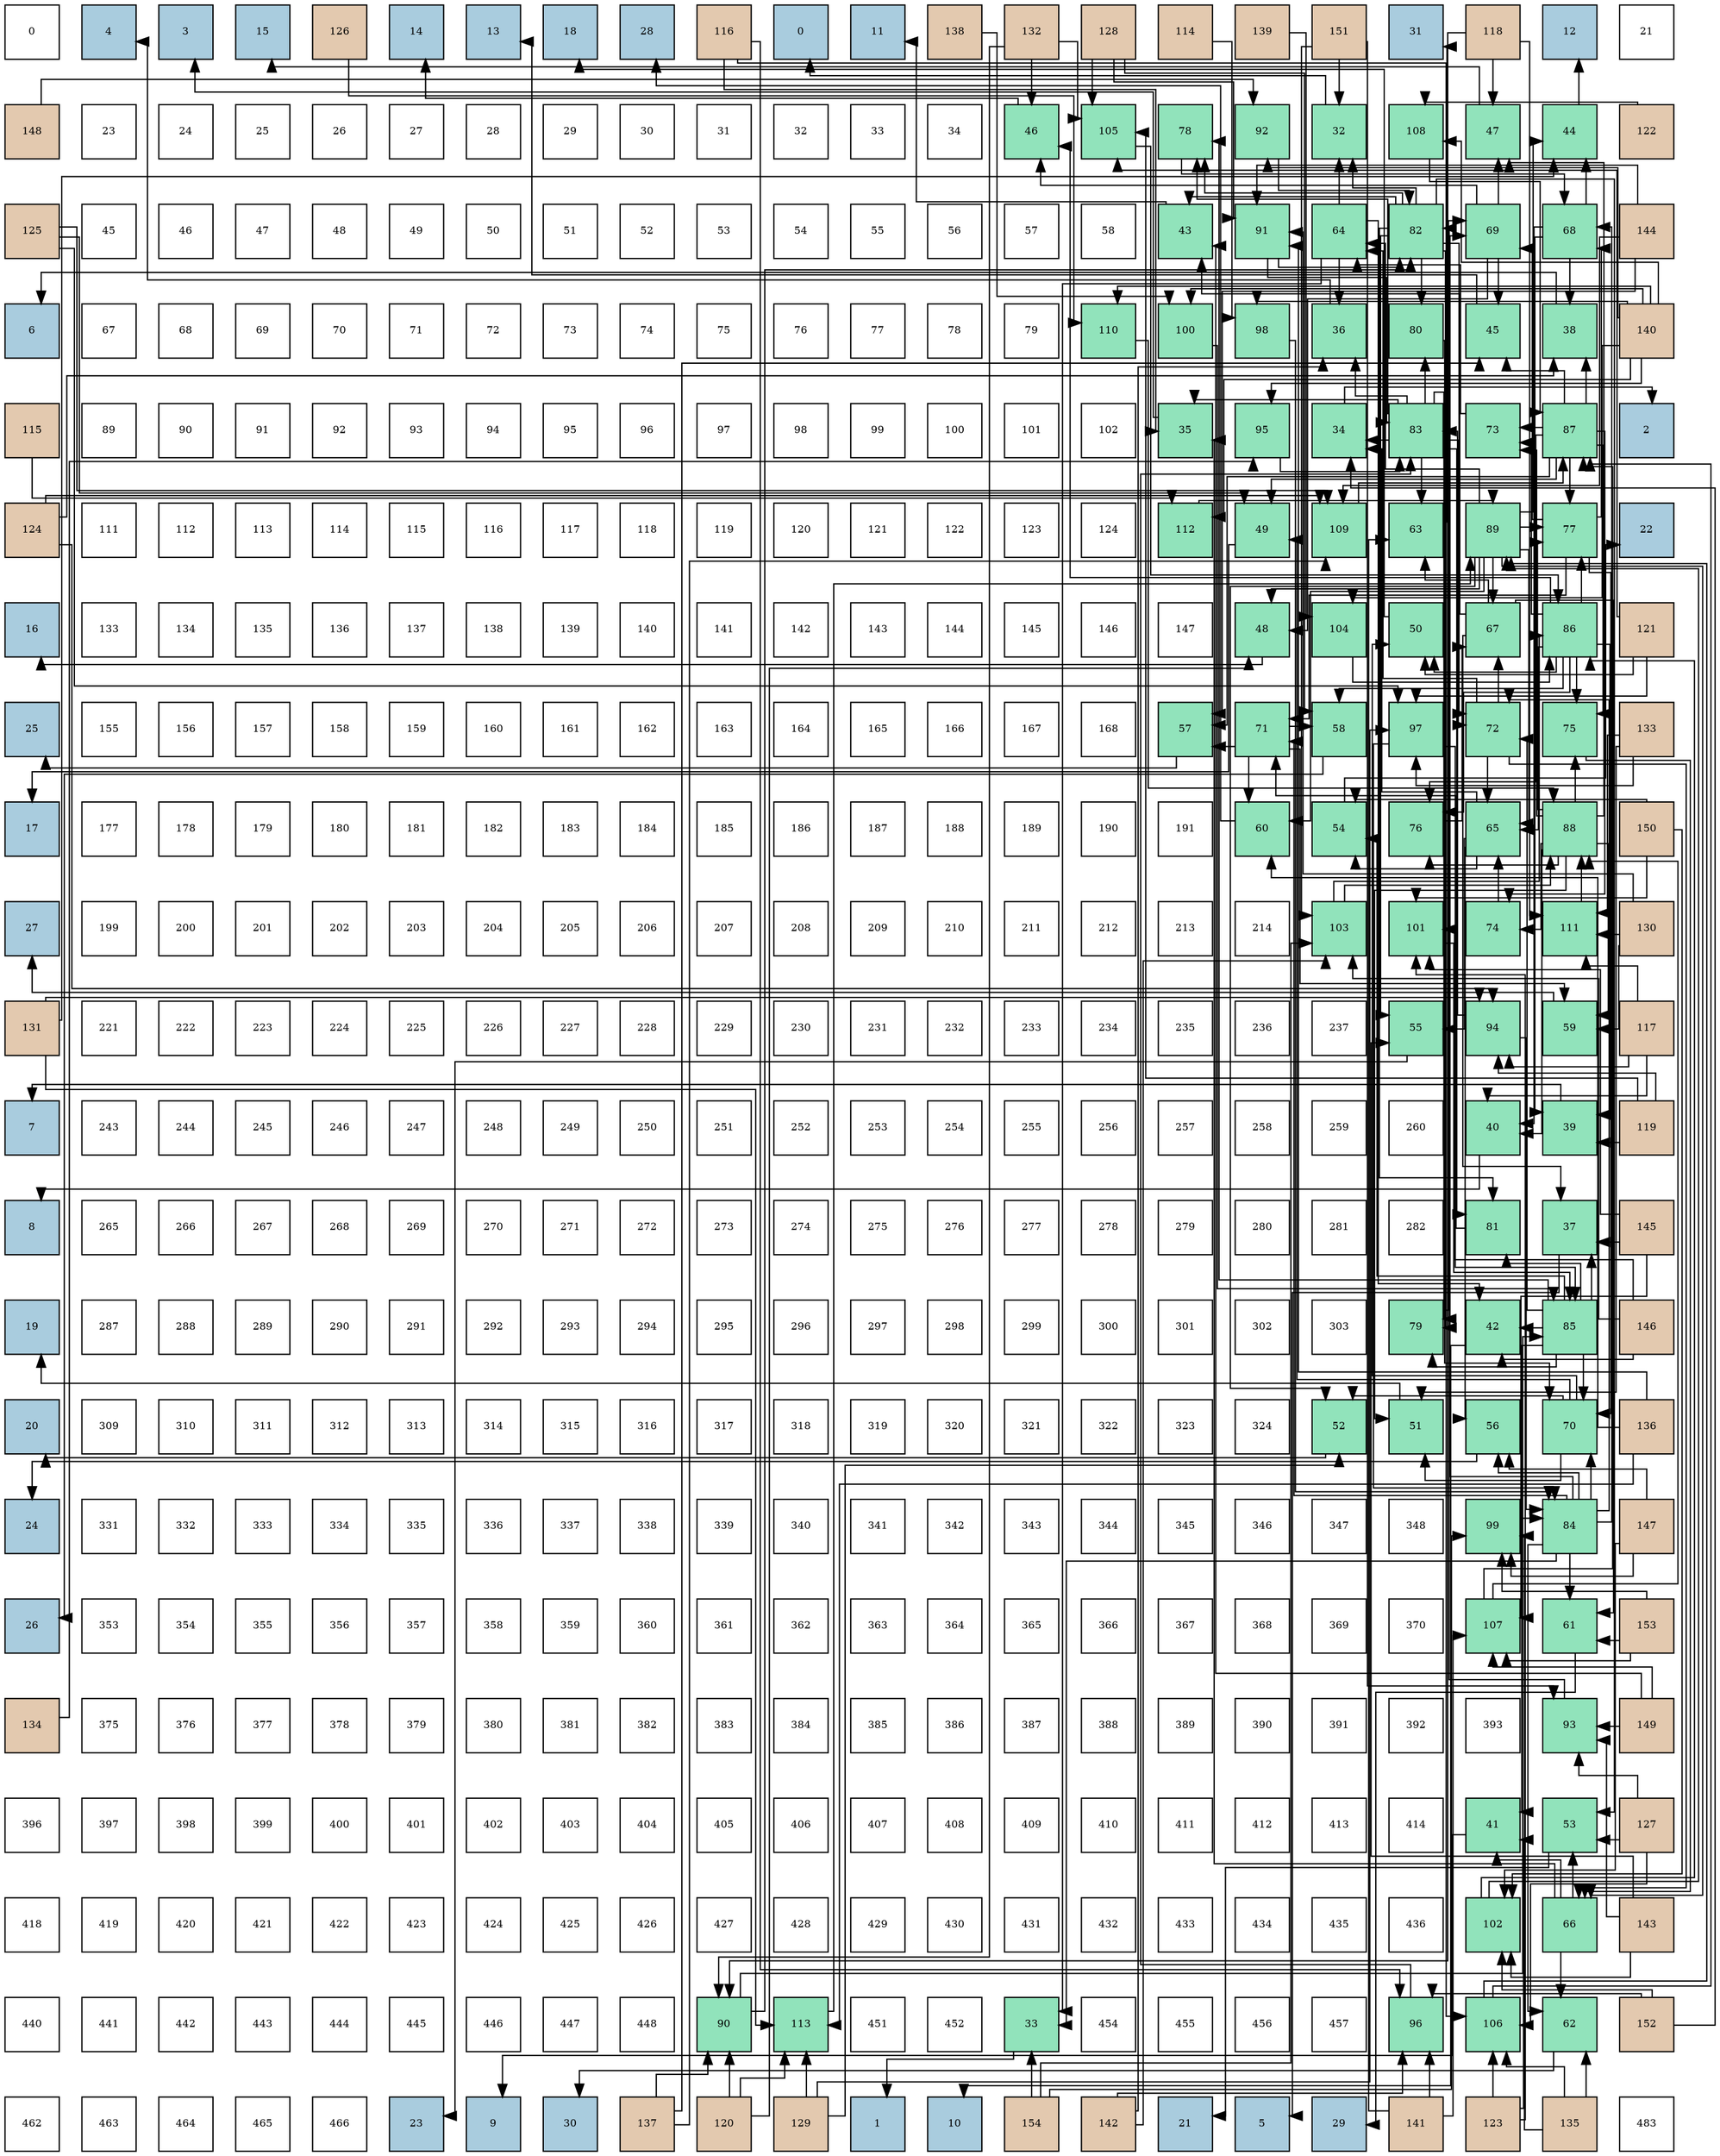 digraph layout{
 rankdir=TB;
 splines=ortho;
 node [style=filled shape=square fixedsize=true width=0.6];
0[label="0", fontsize=8, fillcolor="#ffffff"];
1[label="4", fontsize=8, fillcolor="#a9ccde"];
2[label="3", fontsize=8, fillcolor="#a9ccde"];
3[label="15", fontsize=8, fillcolor="#a9ccde"];
4[label="126", fontsize=8, fillcolor="#e3c9af"];
5[label="14", fontsize=8, fillcolor="#a9ccde"];
6[label="13", fontsize=8, fillcolor="#a9ccde"];
7[label="18", fontsize=8, fillcolor="#a9ccde"];
8[label="28", fontsize=8, fillcolor="#a9ccde"];
9[label="116", fontsize=8, fillcolor="#e3c9af"];
10[label="0", fontsize=8, fillcolor="#a9ccde"];
11[label="11", fontsize=8, fillcolor="#a9ccde"];
12[label="138", fontsize=8, fillcolor="#e3c9af"];
13[label="132", fontsize=8, fillcolor="#e3c9af"];
14[label="128", fontsize=8, fillcolor="#e3c9af"];
15[label="114", fontsize=8, fillcolor="#e3c9af"];
16[label="139", fontsize=8, fillcolor="#e3c9af"];
17[label="151", fontsize=8, fillcolor="#e3c9af"];
18[label="31", fontsize=8, fillcolor="#a9ccde"];
19[label="118", fontsize=8, fillcolor="#e3c9af"];
20[label="12", fontsize=8, fillcolor="#a9ccde"];
21[label="21", fontsize=8, fillcolor="#ffffff"];
22[label="148", fontsize=8, fillcolor="#e3c9af"];
23[label="23", fontsize=8, fillcolor="#ffffff"];
24[label="24", fontsize=8, fillcolor="#ffffff"];
25[label="25", fontsize=8, fillcolor="#ffffff"];
26[label="26", fontsize=8, fillcolor="#ffffff"];
27[label="27", fontsize=8, fillcolor="#ffffff"];
28[label="28", fontsize=8, fillcolor="#ffffff"];
29[label="29", fontsize=8, fillcolor="#ffffff"];
30[label="30", fontsize=8, fillcolor="#ffffff"];
31[label="31", fontsize=8, fillcolor="#ffffff"];
32[label="32", fontsize=8, fillcolor="#ffffff"];
33[label="33", fontsize=8, fillcolor="#ffffff"];
34[label="34", fontsize=8, fillcolor="#ffffff"];
35[label="46", fontsize=8, fillcolor="#91e3bb"];
36[label="105", fontsize=8, fillcolor="#91e3bb"];
37[label="78", fontsize=8, fillcolor="#91e3bb"];
38[label="92", fontsize=8, fillcolor="#91e3bb"];
39[label="32", fontsize=8, fillcolor="#91e3bb"];
40[label="108", fontsize=8, fillcolor="#91e3bb"];
41[label="47", fontsize=8, fillcolor="#91e3bb"];
42[label="44", fontsize=8, fillcolor="#91e3bb"];
43[label="122", fontsize=8, fillcolor="#e3c9af"];
44[label="125", fontsize=8, fillcolor="#e3c9af"];
45[label="45", fontsize=8, fillcolor="#ffffff"];
46[label="46", fontsize=8, fillcolor="#ffffff"];
47[label="47", fontsize=8, fillcolor="#ffffff"];
48[label="48", fontsize=8, fillcolor="#ffffff"];
49[label="49", fontsize=8, fillcolor="#ffffff"];
50[label="50", fontsize=8, fillcolor="#ffffff"];
51[label="51", fontsize=8, fillcolor="#ffffff"];
52[label="52", fontsize=8, fillcolor="#ffffff"];
53[label="53", fontsize=8, fillcolor="#ffffff"];
54[label="54", fontsize=8, fillcolor="#ffffff"];
55[label="55", fontsize=8, fillcolor="#ffffff"];
56[label="56", fontsize=8, fillcolor="#ffffff"];
57[label="57", fontsize=8, fillcolor="#ffffff"];
58[label="58", fontsize=8, fillcolor="#ffffff"];
59[label="43", fontsize=8, fillcolor="#91e3bb"];
60[label="91", fontsize=8, fillcolor="#91e3bb"];
61[label="64", fontsize=8, fillcolor="#91e3bb"];
62[label="82", fontsize=8, fillcolor="#91e3bb"];
63[label="69", fontsize=8, fillcolor="#91e3bb"];
64[label="68", fontsize=8, fillcolor="#91e3bb"];
65[label="144", fontsize=8, fillcolor="#e3c9af"];
66[label="6", fontsize=8, fillcolor="#a9ccde"];
67[label="67", fontsize=8, fillcolor="#ffffff"];
68[label="68", fontsize=8, fillcolor="#ffffff"];
69[label="69", fontsize=8, fillcolor="#ffffff"];
70[label="70", fontsize=8, fillcolor="#ffffff"];
71[label="71", fontsize=8, fillcolor="#ffffff"];
72[label="72", fontsize=8, fillcolor="#ffffff"];
73[label="73", fontsize=8, fillcolor="#ffffff"];
74[label="74", fontsize=8, fillcolor="#ffffff"];
75[label="75", fontsize=8, fillcolor="#ffffff"];
76[label="76", fontsize=8, fillcolor="#ffffff"];
77[label="77", fontsize=8, fillcolor="#ffffff"];
78[label="78", fontsize=8, fillcolor="#ffffff"];
79[label="79", fontsize=8, fillcolor="#ffffff"];
80[label="110", fontsize=8, fillcolor="#91e3bb"];
81[label="100", fontsize=8, fillcolor="#91e3bb"];
82[label="98", fontsize=8, fillcolor="#91e3bb"];
83[label="36", fontsize=8, fillcolor="#91e3bb"];
84[label="80", fontsize=8, fillcolor="#91e3bb"];
85[label="45", fontsize=8, fillcolor="#91e3bb"];
86[label="38", fontsize=8, fillcolor="#91e3bb"];
87[label="140", fontsize=8, fillcolor="#e3c9af"];
88[label="115", fontsize=8, fillcolor="#e3c9af"];
89[label="89", fontsize=8, fillcolor="#ffffff"];
90[label="90", fontsize=8, fillcolor="#ffffff"];
91[label="91", fontsize=8, fillcolor="#ffffff"];
92[label="92", fontsize=8, fillcolor="#ffffff"];
93[label="93", fontsize=8, fillcolor="#ffffff"];
94[label="94", fontsize=8, fillcolor="#ffffff"];
95[label="95", fontsize=8, fillcolor="#ffffff"];
96[label="96", fontsize=8, fillcolor="#ffffff"];
97[label="97", fontsize=8, fillcolor="#ffffff"];
98[label="98", fontsize=8, fillcolor="#ffffff"];
99[label="99", fontsize=8, fillcolor="#ffffff"];
100[label="100", fontsize=8, fillcolor="#ffffff"];
101[label="101", fontsize=8, fillcolor="#ffffff"];
102[label="102", fontsize=8, fillcolor="#ffffff"];
103[label="35", fontsize=8, fillcolor="#91e3bb"];
104[label="95", fontsize=8, fillcolor="#91e3bb"];
105[label="34", fontsize=8, fillcolor="#91e3bb"];
106[label="83", fontsize=8, fillcolor="#91e3bb"];
107[label="73", fontsize=8, fillcolor="#91e3bb"];
108[label="87", fontsize=8, fillcolor="#91e3bb"];
109[label="2", fontsize=8, fillcolor="#a9ccde"];
110[label="124", fontsize=8, fillcolor="#e3c9af"];
111[label="111", fontsize=8, fillcolor="#ffffff"];
112[label="112", fontsize=8, fillcolor="#ffffff"];
113[label="113", fontsize=8, fillcolor="#ffffff"];
114[label="114", fontsize=8, fillcolor="#ffffff"];
115[label="115", fontsize=8, fillcolor="#ffffff"];
116[label="116", fontsize=8, fillcolor="#ffffff"];
117[label="117", fontsize=8, fillcolor="#ffffff"];
118[label="118", fontsize=8, fillcolor="#ffffff"];
119[label="119", fontsize=8, fillcolor="#ffffff"];
120[label="120", fontsize=8, fillcolor="#ffffff"];
121[label="121", fontsize=8, fillcolor="#ffffff"];
122[label="122", fontsize=8, fillcolor="#ffffff"];
123[label="123", fontsize=8, fillcolor="#ffffff"];
124[label="124", fontsize=8, fillcolor="#ffffff"];
125[label="112", fontsize=8, fillcolor="#91e3bb"];
126[label="49", fontsize=8, fillcolor="#91e3bb"];
127[label="109", fontsize=8, fillcolor="#91e3bb"];
128[label="63", fontsize=8, fillcolor="#91e3bb"];
129[label="89", fontsize=8, fillcolor="#91e3bb"];
130[label="77", fontsize=8, fillcolor="#91e3bb"];
131[label="22", fontsize=8, fillcolor="#a9ccde"];
132[label="16", fontsize=8, fillcolor="#a9ccde"];
133[label="133", fontsize=8, fillcolor="#ffffff"];
134[label="134", fontsize=8, fillcolor="#ffffff"];
135[label="135", fontsize=8, fillcolor="#ffffff"];
136[label="136", fontsize=8, fillcolor="#ffffff"];
137[label="137", fontsize=8, fillcolor="#ffffff"];
138[label="138", fontsize=8, fillcolor="#ffffff"];
139[label="139", fontsize=8, fillcolor="#ffffff"];
140[label="140", fontsize=8, fillcolor="#ffffff"];
141[label="141", fontsize=8, fillcolor="#ffffff"];
142[label="142", fontsize=8, fillcolor="#ffffff"];
143[label="143", fontsize=8, fillcolor="#ffffff"];
144[label="144", fontsize=8, fillcolor="#ffffff"];
145[label="145", fontsize=8, fillcolor="#ffffff"];
146[label="146", fontsize=8, fillcolor="#ffffff"];
147[label="147", fontsize=8, fillcolor="#ffffff"];
148[label="48", fontsize=8, fillcolor="#91e3bb"];
149[label="104", fontsize=8, fillcolor="#91e3bb"];
150[label="50", fontsize=8, fillcolor="#91e3bb"];
151[label="67", fontsize=8, fillcolor="#91e3bb"];
152[label="86", fontsize=8, fillcolor="#91e3bb"];
153[label="121", fontsize=8, fillcolor="#e3c9af"];
154[label="25", fontsize=8, fillcolor="#a9ccde"];
155[label="155", fontsize=8, fillcolor="#ffffff"];
156[label="156", fontsize=8, fillcolor="#ffffff"];
157[label="157", fontsize=8, fillcolor="#ffffff"];
158[label="158", fontsize=8, fillcolor="#ffffff"];
159[label="159", fontsize=8, fillcolor="#ffffff"];
160[label="160", fontsize=8, fillcolor="#ffffff"];
161[label="161", fontsize=8, fillcolor="#ffffff"];
162[label="162", fontsize=8, fillcolor="#ffffff"];
163[label="163", fontsize=8, fillcolor="#ffffff"];
164[label="164", fontsize=8, fillcolor="#ffffff"];
165[label="165", fontsize=8, fillcolor="#ffffff"];
166[label="166", fontsize=8, fillcolor="#ffffff"];
167[label="167", fontsize=8, fillcolor="#ffffff"];
168[label="168", fontsize=8, fillcolor="#ffffff"];
169[label="57", fontsize=8, fillcolor="#91e3bb"];
170[label="71", fontsize=8, fillcolor="#91e3bb"];
171[label="58", fontsize=8, fillcolor="#91e3bb"];
172[label="97", fontsize=8, fillcolor="#91e3bb"];
173[label="72", fontsize=8, fillcolor="#91e3bb"];
174[label="75", fontsize=8, fillcolor="#91e3bb"];
175[label="133", fontsize=8, fillcolor="#e3c9af"];
176[label="17", fontsize=8, fillcolor="#a9ccde"];
177[label="177", fontsize=8, fillcolor="#ffffff"];
178[label="178", fontsize=8, fillcolor="#ffffff"];
179[label="179", fontsize=8, fillcolor="#ffffff"];
180[label="180", fontsize=8, fillcolor="#ffffff"];
181[label="181", fontsize=8, fillcolor="#ffffff"];
182[label="182", fontsize=8, fillcolor="#ffffff"];
183[label="183", fontsize=8, fillcolor="#ffffff"];
184[label="184", fontsize=8, fillcolor="#ffffff"];
185[label="185", fontsize=8, fillcolor="#ffffff"];
186[label="186", fontsize=8, fillcolor="#ffffff"];
187[label="187", fontsize=8, fillcolor="#ffffff"];
188[label="188", fontsize=8, fillcolor="#ffffff"];
189[label="189", fontsize=8, fillcolor="#ffffff"];
190[label="190", fontsize=8, fillcolor="#ffffff"];
191[label="191", fontsize=8, fillcolor="#ffffff"];
192[label="60", fontsize=8, fillcolor="#91e3bb"];
193[label="54", fontsize=8, fillcolor="#91e3bb"];
194[label="76", fontsize=8, fillcolor="#91e3bb"];
195[label="65", fontsize=8, fillcolor="#91e3bb"];
196[label="88", fontsize=8, fillcolor="#91e3bb"];
197[label="150", fontsize=8, fillcolor="#e3c9af"];
198[label="27", fontsize=8, fillcolor="#a9ccde"];
199[label="199", fontsize=8, fillcolor="#ffffff"];
200[label="200", fontsize=8, fillcolor="#ffffff"];
201[label="201", fontsize=8, fillcolor="#ffffff"];
202[label="202", fontsize=8, fillcolor="#ffffff"];
203[label="203", fontsize=8, fillcolor="#ffffff"];
204[label="204", fontsize=8, fillcolor="#ffffff"];
205[label="205", fontsize=8, fillcolor="#ffffff"];
206[label="206", fontsize=8, fillcolor="#ffffff"];
207[label="207", fontsize=8, fillcolor="#ffffff"];
208[label="208", fontsize=8, fillcolor="#ffffff"];
209[label="209", fontsize=8, fillcolor="#ffffff"];
210[label="210", fontsize=8, fillcolor="#ffffff"];
211[label="211", fontsize=8, fillcolor="#ffffff"];
212[label="212", fontsize=8, fillcolor="#ffffff"];
213[label="213", fontsize=8, fillcolor="#ffffff"];
214[label="214", fontsize=8, fillcolor="#ffffff"];
215[label="103", fontsize=8, fillcolor="#91e3bb"];
216[label="101", fontsize=8, fillcolor="#91e3bb"];
217[label="74", fontsize=8, fillcolor="#91e3bb"];
218[label="111", fontsize=8, fillcolor="#91e3bb"];
219[label="130", fontsize=8, fillcolor="#e3c9af"];
220[label="131", fontsize=8, fillcolor="#e3c9af"];
221[label="221", fontsize=8, fillcolor="#ffffff"];
222[label="222", fontsize=8, fillcolor="#ffffff"];
223[label="223", fontsize=8, fillcolor="#ffffff"];
224[label="224", fontsize=8, fillcolor="#ffffff"];
225[label="225", fontsize=8, fillcolor="#ffffff"];
226[label="226", fontsize=8, fillcolor="#ffffff"];
227[label="227", fontsize=8, fillcolor="#ffffff"];
228[label="228", fontsize=8, fillcolor="#ffffff"];
229[label="229", fontsize=8, fillcolor="#ffffff"];
230[label="230", fontsize=8, fillcolor="#ffffff"];
231[label="231", fontsize=8, fillcolor="#ffffff"];
232[label="232", fontsize=8, fillcolor="#ffffff"];
233[label="233", fontsize=8, fillcolor="#ffffff"];
234[label="234", fontsize=8, fillcolor="#ffffff"];
235[label="235", fontsize=8, fillcolor="#ffffff"];
236[label="236", fontsize=8, fillcolor="#ffffff"];
237[label="237", fontsize=8, fillcolor="#ffffff"];
238[label="55", fontsize=8, fillcolor="#91e3bb"];
239[label="94", fontsize=8, fillcolor="#91e3bb"];
240[label="59", fontsize=8, fillcolor="#91e3bb"];
241[label="117", fontsize=8, fillcolor="#e3c9af"];
242[label="7", fontsize=8, fillcolor="#a9ccde"];
243[label="243", fontsize=8, fillcolor="#ffffff"];
244[label="244", fontsize=8, fillcolor="#ffffff"];
245[label="245", fontsize=8, fillcolor="#ffffff"];
246[label="246", fontsize=8, fillcolor="#ffffff"];
247[label="247", fontsize=8, fillcolor="#ffffff"];
248[label="248", fontsize=8, fillcolor="#ffffff"];
249[label="249", fontsize=8, fillcolor="#ffffff"];
250[label="250", fontsize=8, fillcolor="#ffffff"];
251[label="251", fontsize=8, fillcolor="#ffffff"];
252[label="252", fontsize=8, fillcolor="#ffffff"];
253[label="253", fontsize=8, fillcolor="#ffffff"];
254[label="254", fontsize=8, fillcolor="#ffffff"];
255[label="255", fontsize=8, fillcolor="#ffffff"];
256[label="256", fontsize=8, fillcolor="#ffffff"];
257[label="257", fontsize=8, fillcolor="#ffffff"];
258[label="258", fontsize=8, fillcolor="#ffffff"];
259[label="259", fontsize=8, fillcolor="#ffffff"];
260[label="260", fontsize=8, fillcolor="#ffffff"];
261[label="40", fontsize=8, fillcolor="#91e3bb"];
262[label="39", fontsize=8, fillcolor="#91e3bb"];
263[label="119", fontsize=8, fillcolor="#e3c9af"];
264[label="8", fontsize=8, fillcolor="#a9ccde"];
265[label="265", fontsize=8, fillcolor="#ffffff"];
266[label="266", fontsize=8, fillcolor="#ffffff"];
267[label="267", fontsize=8, fillcolor="#ffffff"];
268[label="268", fontsize=8, fillcolor="#ffffff"];
269[label="269", fontsize=8, fillcolor="#ffffff"];
270[label="270", fontsize=8, fillcolor="#ffffff"];
271[label="271", fontsize=8, fillcolor="#ffffff"];
272[label="272", fontsize=8, fillcolor="#ffffff"];
273[label="273", fontsize=8, fillcolor="#ffffff"];
274[label="274", fontsize=8, fillcolor="#ffffff"];
275[label="275", fontsize=8, fillcolor="#ffffff"];
276[label="276", fontsize=8, fillcolor="#ffffff"];
277[label="277", fontsize=8, fillcolor="#ffffff"];
278[label="278", fontsize=8, fillcolor="#ffffff"];
279[label="279", fontsize=8, fillcolor="#ffffff"];
280[label="280", fontsize=8, fillcolor="#ffffff"];
281[label="281", fontsize=8, fillcolor="#ffffff"];
282[label="282", fontsize=8, fillcolor="#ffffff"];
283[label="81", fontsize=8, fillcolor="#91e3bb"];
284[label="37", fontsize=8, fillcolor="#91e3bb"];
285[label="145", fontsize=8, fillcolor="#e3c9af"];
286[label="19", fontsize=8, fillcolor="#a9ccde"];
287[label="287", fontsize=8, fillcolor="#ffffff"];
288[label="288", fontsize=8, fillcolor="#ffffff"];
289[label="289", fontsize=8, fillcolor="#ffffff"];
290[label="290", fontsize=8, fillcolor="#ffffff"];
291[label="291", fontsize=8, fillcolor="#ffffff"];
292[label="292", fontsize=8, fillcolor="#ffffff"];
293[label="293", fontsize=8, fillcolor="#ffffff"];
294[label="294", fontsize=8, fillcolor="#ffffff"];
295[label="295", fontsize=8, fillcolor="#ffffff"];
296[label="296", fontsize=8, fillcolor="#ffffff"];
297[label="297", fontsize=8, fillcolor="#ffffff"];
298[label="298", fontsize=8, fillcolor="#ffffff"];
299[label="299", fontsize=8, fillcolor="#ffffff"];
300[label="300", fontsize=8, fillcolor="#ffffff"];
301[label="301", fontsize=8, fillcolor="#ffffff"];
302[label="302", fontsize=8, fillcolor="#ffffff"];
303[label="303", fontsize=8, fillcolor="#ffffff"];
304[label="79", fontsize=8, fillcolor="#91e3bb"];
305[label="42", fontsize=8, fillcolor="#91e3bb"];
306[label="85", fontsize=8, fillcolor="#91e3bb"];
307[label="146", fontsize=8, fillcolor="#e3c9af"];
308[label="20", fontsize=8, fillcolor="#a9ccde"];
309[label="309", fontsize=8, fillcolor="#ffffff"];
310[label="310", fontsize=8, fillcolor="#ffffff"];
311[label="311", fontsize=8, fillcolor="#ffffff"];
312[label="312", fontsize=8, fillcolor="#ffffff"];
313[label="313", fontsize=8, fillcolor="#ffffff"];
314[label="314", fontsize=8, fillcolor="#ffffff"];
315[label="315", fontsize=8, fillcolor="#ffffff"];
316[label="316", fontsize=8, fillcolor="#ffffff"];
317[label="317", fontsize=8, fillcolor="#ffffff"];
318[label="318", fontsize=8, fillcolor="#ffffff"];
319[label="319", fontsize=8, fillcolor="#ffffff"];
320[label="320", fontsize=8, fillcolor="#ffffff"];
321[label="321", fontsize=8, fillcolor="#ffffff"];
322[label="322", fontsize=8, fillcolor="#ffffff"];
323[label="323", fontsize=8, fillcolor="#ffffff"];
324[label="324", fontsize=8, fillcolor="#ffffff"];
325[label="52", fontsize=8, fillcolor="#91e3bb"];
326[label="51", fontsize=8, fillcolor="#91e3bb"];
327[label="56", fontsize=8, fillcolor="#91e3bb"];
328[label="70", fontsize=8, fillcolor="#91e3bb"];
329[label="136", fontsize=8, fillcolor="#e3c9af"];
330[label="24", fontsize=8, fillcolor="#a9ccde"];
331[label="331", fontsize=8, fillcolor="#ffffff"];
332[label="332", fontsize=8, fillcolor="#ffffff"];
333[label="333", fontsize=8, fillcolor="#ffffff"];
334[label="334", fontsize=8, fillcolor="#ffffff"];
335[label="335", fontsize=8, fillcolor="#ffffff"];
336[label="336", fontsize=8, fillcolor="#ffffff"];
337[label="337", fontsize=8, fillcolor="#ffffff"];
338[label="338", fontsize=8, fillcolor="#ffffff"];
339[label="339", fontsize=8, fillcolor="#ffffff"];
340[label="340", fontsize=8, fillcolor="#ffffff"];
341[label="341", fontsize=8, fillcolor="#ffffff"];
342[label="342", fontsize=8, fillcolor="#ffffff"];
343[label="343", fontsize=8, fillcolor="#ffffff"];
344[label="344", fontsize=8, fillcolor="#ffffff"];
345[label="345", fontsize=8, fillcolor="#ffffff"];
346[label="346", fontsize=8, fillcolor="#ffffff"];
347[label="347", fontsize=8, fillcolor="#ffffff"];
348[label="348", fontsize=8, fillcolor="#ffffff"];
349[label="99", fontsize=8, fillcolor="#91e3bb"];
350[label="84", fontsize=8, fillcolor="#91e3bb"];
351[label="147", fontsize=8, fillcolor="#e3c9af"];
352[label="26", fontsize=8, fillcolor="#a9ccde"];
353[label="353", fontsize=8, fillcolor="#ffffff"];
354[label="354", fontsize=8, fillcolor="#ffffff"];
355[label="355", fontsize=8, fillcolor="#ffffff"];
356[label="356", fontsize=8, fillcolor="#ffffff"];
357[label="357", fontsize=8, fillcolor="#ffffff"];
358[label="358", fontsize=8, fillcolor="#ffffff"];
359[label="359", fontsize=8, fillcolor="#ffffff"];
360[label="360", fontsize=8, fillcolor="#ffffff"];
361[label="361", fontsize=8, fillcolor="#ffffff"];
362[label="362", fontsize=8, fillcolor="#ffffff"];
363[label="363", fontsize=8, fillcolor="#ffffff"];
364[label="364", fontsize=8, fillcolor="#ffffff"];
365[label="365", fontsize=8, fillcolor="#ffffff"];
366[label="366", fontsize=8, fillcolor="#ffffff"];
367[label="367", fontsize=8, fillcolor="#ffffff"];
368[label="368", fontsize=8, fillcolor="#ffffff"];
369[label="369", fontsize=8, fillcolor="#ffffff"];
370[label="370", fontsize=8, fillcolor="#ffffff"];
371[label="107", fontsize=8, fillcolor="#91e3bb"];
372[label="61", fontsize=8, fillcolor="#91e3bb"];
373[label="153", fontsize=8, fillcolor="#e3c9af"];
374[label="134", fontsize=8, fillcolor="#e3c9af"];
375[label="375", fontsize=8, fillcolor="#ffffff"];
376[label="376", fontsize=8, fillcolor="#ffffff"];
377[label="377", fontsize=8, fillcolor="#ffffff"];
378[label="378", fontsize=8, fillcolor="#ffffff"];
379[label="379", fontsize=8, fillcolor="#ffffff"];
380[label="380", fontsize=8, fillcolor="#ffffff"];
381[label="381", fontsize=8, fillcolor="#ffffff"];
382[label="382", fontsize=8, fillcolor="#ffffff"];
383[label="383", fontsize=8, fillcolor="#ffffff"];
384[label="384", fontsize=8, fillcolor="#ffffff"];
385[label="385", fontsize=8, fillcolor="#ffffff"];
386[label="386", fontsize=8, fillcolor="#ffffff"];
387[label="387", fontsize=8, fillcolor="#ffffff"];
388[label="388", fontsize=8, fillcolor="#ffffff"];
389[label="389", fontsize=8, fillcolor="#ffffff"];
390[label="390", fontsize=8, fillcolor="#ffffff"];
391[label="391", fontsize=8, fillcolor="#ffffff"];
392[label="392", fontsize=8, fillcolor="#ffffff"];
393[label="393", fontsize=8, fillcolor="#ffffff"];
394[label="93", fontsize=8, fillcolor="#91e3bb"];
395[label="149", fontsize=8, fillcolor="#e3c9af"];
396[label="396", fontsize=8, fillcolor="#ffffff"];
397[label="397", fontsize=8, fillcolor="#ffffff"];
398[label="398", fontsize=8, fillcolor="#ffffff"];
399[label="399", fontsize=8, fillcolor="#ffffff"];
400[label="400", fontsize=8, fillcolor="#ffffff"];
401[label="401", fontsize=8, fillcolor="#ffffff"];
402[label="402", fontsize=8, fillcolor="#ffffff"];
403[label="403", fontsize=8, fillcolor="#ffffff"];
404[label="404", fontsize=8, fillcolor="#ffffff"];
405[label="405", fontsize=8, fillcolor="#ffffff"];
406[label="406", fontsize=8, fillcolor="#ffffff"];
407[label="407", fontsize=8, fillcolor="#ffffff"];
408[label="408", fontsize=8, fillcolor="#ffffff"];
409[label="409", fontsize=8, fillcolor="#ffffff"];
410[label="410", fontsize=8, fillcolor="#ffffff"];
411[label="411", fontsize=8, fillcolor="#ffffff"];
412[label="412", fontsize=8, fillcolor="#ffffff"];
413[label="413", fontsize=8, fillcolor="#ffffff"];
414[label="414", fontsize=8, fillcolor="#ffffff"];
415[label="41", fontsize=8, fillcolor="#91e3bb"];
416[label="53", fontsize=8, fillcolor="#91e3bb"];
417[label="127", fontsize=8, fillcolor="#e3c9af"];
418[label="418", fontsize=8, fillcolor="#ffffff"];
419[label="419", fontsize=8, fillcolor="#ffffff"];
420[label="420", fontsize=8, fillcolor="#ffffff"];
421[label="421", fontsize=8, fillcolor="#ffffff"];
422[label="422", fontsize=8, fillcolor="#ffffff"];
423[label="423", fontsize=8, fillcolor="#ffffff"];
424[label="424", fontsize=8, fillcolor="#ffffff"];
425[label="425", fontsize=8, fillcolor="#ffffff"];
426[label="426", fontsize=8, fillcolor="#ffffff"];
427[label="427", fontsize=8, fillcolor="#ffffff"];
428[label="428", fontsize=8, fillcolor="#ffffff"];
429[label="429", fontsize=8, fillcolor="#ffffff"];
430[label="430", fontsize=8, fillcolor="#ffffff"];
431[label="431", fontsize=8, fillcolor="#ffffff"];
432[label="432", fontsize=8, fillcolor="#ffffff"];
433[label="433", fontsize=8, fillcolor="#ffffff"];
434[label="434", fontsize=8, fillcolor="#ffffff"];
435[label="435", fontsize=8, fillcolor="#ffffff"];
436[label="436", fontsize=8, fillcolor="#ffffff"];
437[label="102", fontsize=8, fillcolor="#91e3bb"];
438[label="66", fontsize=8, fillcolor="#91e3bb"];
439[label="143", fontsize=8, fillcolor="#e3c9af"];
440[label="440", fontsize=8, fillcolor="#ffffff"];
441[label="441", fontsize=8, fillcolor="#ffffff"];
442[label="442", fontsize=8, fillcolor="#ffffff"];
443[label="443", fontsize=8, fillcolor="#ffffff"];
444[label="444", fontsize=8, fillcolor="#ffffff"];
445[label="445", fontsize=8, fillcolor="#ffffff"];
446[label="446", fontsize=8, fillcolor="#ffffff"];
447[label="447", fontsize=8, fillcolor="#ffffff"];
448[label="448", fontsize=8, fillcolor="#ffffff"];
449[label="90", fontsize=8, fillcolor="#91e3bb"];
450[label="113", fontsize=8, fillcolor="#91e3bb"];
451[label="451", fontsize=8, fillcolor="#ffffff"];
452[label="452", fontsize=8, fillcolor="#ffffff"];
453[label="33", fontsize=8, fillcolor="#91e3bb"];
454[label="454", fontsize=8, fillcolor="#ffffff"];
455[label="455", fontsize=8, fillcolor="#ffffff"];
456[label="456", fontsize=8, fillcolor="#ffffff"];
457[label="457", fontsize=8, fillcolor="#ffffff"];
458[label="96", fontsize=8, fillcolor="#91e3bb"];
459[label="106", fontsize=8, fillcolor="#91e3bb"];
460[label="62", fontsize=8, fillcolor="#91e3bb"];
461[label="152", fontsize=8, fillcolor="#e3c9af"];
462[label="462", fontsize=8, fillcolor="#ffffff"];
463[label="463", fontsize=8, fillcolor="#ffffff"];
464[label="464", fontsize=8, fillcolor="#ffffff"];
465[label="465", fontsize=8, fillcolor="#ffffff"];
466[label="466", fontsize=8, fillcolor="#ffffff"];
467[label="23", fontsize=8, fillcolor="#a9ccde"];
468[label="9", fontsize=8, fillcolor="#a9ccde"];
469[label="30", fontsize=8, fillcolor="#a9ccde"];
470[label="137", fontsize=8, fillcolor="#e3c9af"];
471[label="120", fontsize=8, fillcolor="#e3c9af"];
472[label="129", fontsize=8, fillcolor="#e3c9af"];
473[label="1", fontsize=8, fillcolor="#a9ccde"];
474[label="10", fontsize=8, fillcolor="#a9ccde"];
475[label="154", fontsize=8, fillcolor="#e3c9af"];
476[label="142", fontsize=8, fillcolor="#e3c9af"];
477[label="21", fontsize=8, fillcolor="#a9ccde"];
478[label="5", fontsize=8, fillcolor="#a9ccde"];
479[label="29", fontsize=8, fillcolor="#a9ccde"];
480[label="141", fontsize=8, fillcolor="#e3c9af"];
481[label="123", fontsize=8, fillcolor="#e3c9af"];
482[label="135", fontsize=8, fillcolor="#e3c9af"];
483[label="483", fontsize=8, fillcolor="#ffffff"];
edge [constraint=false, style=vis];39 -> 10;
453 -> 473;
105 -> 109;
103 -> 2;
83 -> 1;
284 -> 478;
86 -> 66;
262 -> 242;
261 -> 264;
415 -> 468;
305 -> 474;
59 -> 11;
42 -> 20;
85 -> 6;
35 -> 5;
41 -> 3;
148 -> 132;
126 -> 176;
150 -> 7;
326 -> 286;
325 -> 308;
416 -> 477;
193 -> 131;
238 -> 467;
327 -> 330;
169 -> 154;
171 -> 352;
240 -> 198;
192 -> 8;
372 -> 479;
460 -> 469;
128 -> 18;
61 -> 39;
61 -> 453;
61 -> 83;
61 -> 305;
195 -> 105;
195 -> 193;
195 -> 238;
195 -> 327;
438 -> 103;
438 -> 415;
438 -> 416;
438 -> 460;
151 -> 284;
151 -> 59;
151 -> 372;
151 -> 128;
64 -> 86;
64 -> 262;
64 -> 261;
64 -> 42;
63 -> 85;
63 -> 35;
63 -> 41;
63 -> 148;
328 -> 126;
328 -> 150;
328 -> 326;
328 -> 325;
170 -> 169;
170 -> 171;
170 -> 240;
170 -> 192;
173 -> 61;
173 -> 195;
173 -> 438;
173 -> 151;
107 -> 61;
217 -> 195;
174 -> 438;
194 -> 151;
130 -> 64;
130 -> 63;
130 -> 328;
130 -> 170;
37 -> 64;
304 -> 63;
84 -> 328;
283 -> 170;
62 -> 39;
62 -> 59;
62 -> 416;
62 -> 238;
62 -> 173;
62 -> 37;
62 -> 304;
62 -> 84;
62 -> 283;
106 -> 105;
106 -> 103;
106 -> 83;
106 -> 128;
106 -> 173;
106 -> 37;
106 -> 304;
106 -> 84;
106 -> 283;
350 -> 453;
350 -> 327;
350 -> 372;
350 -> 460;
350 -> 64;
350 -> 63;
350 -> 328;
350 -> 170;
350 -> 173;
306 -> 284;
306 -> 415;
306 -> 305;
306 -> 193;
306 -> 328;
306 -> 173;
306 -> 37;
306 -> 304;
306 -> 283;
152 -> 262;
152 -> 35;
152 -> 150;
152 -> 171;
152 -> 195;
152 -> 107;
152 -> 174;
152 -> 194;
152 -> 130;
108 -> 86;
108 -> 85;
108 -> 126;
108 -> 169;
108 -> 107;
108 -> 217;
108 -> 174;
108 -> 194;
108 -> 130;
196 -> 261;
196 -> 41;
196 -> 326;
196 -> 240;
196 -> 107;
196 -> 217;
196 -> 174;
196 -> 194;
196 -> 130;
129 -> 42;
129 -> 148;
129 -> 325;
129 -> 192;
129 -> 61;
129 -> 195;
129 -> 438;
129 -> 151;
129 -> 130;
449 -> 62;
449 -> 306;
60 -> 62;
60 -> 106;
38 -> 62;
394 -> 62;
239 -> 106;
239 -> 350;
104 -> 106;
458 -> 106;
172 -> 350;
172 -> 306;
82 -> 350;
349 -> 350;
81 -> 306;
216 -> 306;
437 -> 152;
437 -> 129;
215 -> 152;
215 -> 196;
149 -> 152;
36 -> 152;
459 -> 108;
459 -> 129;
371 -> 108;
371 -> 196;
40 -> 108;
127 -> 108;
80 -> 196;
218 -> 196;
125 -> 129;
450 -> 129;
15 -> 82;
88 -> 125;
9 -> 103;
9 -> 458;
9 -> 459;
241 -> 261;
241 -> 239;
241 -> 218;
19 -> 41;
19 -> 449;
19 -> 218;
263 -> 262;
263 -> 239;
263 -> 36;
471 -> 148;
471 -> 449;
471 -> 450;
153 -> 150;
153 -> 172;
153 -> 36;
43 -> 40;
481 -> 415;
481 -> 216;
481 -> 459;
110 -> 86;
110 -> 239;
110 -> 127;
44 -> 126;
44 -> 172;
44 -> 127;
4 -> 80;
417 -> 416;
417 -> 394;
417 -> 459;
14 -> 171;
14 -> 60;
14 -> 36;
472 -> 325;
472 -> 172;
472 -> 450;
219 -> 240;
219 -> 60;
219 -> 218;
220 -> 42;
220 -> 239;
220 -> 450;
13 -> 35;
13 -> 449;
13 -> 36;
175 -> 326;
175 -> 172;
175 -> 218;
374 -> 104;
482 -> 460;
482 -> 349;
482 -> 459;
329 -> 192;
329 -> 60;
329 -> 450;
470 -> 85;
470 -> 449;
470 -> 127;
12 -> 81;
16 -> 149;
87 -> 38;
87 -> 104;
87 -> 82;
87 -> 81;
87 -> 149;
87 -> 40;
87 -> 80;
87 -> 125;
480 -> 128;
480 -> 458;
480 -> 371;
476 -> 83;
476 -> 458;
476 -> 215;
439 -> 238;
439 -> 394;
439 -> 437;
65 -> 169;
65 -> 60;
65 -> 127;
285 -> 284;
285 -> 216;
285 -> 371;
307 -> 305;
307 -> 216;
307 -> 215;
351 -> 327;
351 -> 349;
351 -> 437;
22 -> 38;
395 -> 59;
395 -> 394;
395 -> 371;
197 -> 193;
197 -> 216;
197 -> 437;
17 -> 39;
17 -> 394;
17 -> 215;
461 -> 105;
461 -> 458;
461 -> 437;
373 -> 372;
373 -> 349;
373 -> 371;
475 -> 453;
475 -> 349;
475 -> 215;
edge [constraint=true, style=invis];
0 -> 22 -> 44 -> 66 -> 88 -> 110 -> 132 -> 154 -> 176 -> 198 -> 220 -> 242 -> 264 -> 286 -> 308 -> 330 -> 352 -> 374 -> 396 -> 418 -> 440 -> 462;
1 -> 23 -> 45 -> 67 -> 89 -> 111 -> 133 -> 155 -> 177 -> 199 -> 221 -> 243 -> 265 -> 287 -> 309 -> 331 -> 353 -> 375 -> 397 -> 419 -> 441 -> 463;
2 -> 24 -> 46 -> 68 -> 90 -> 112 -> 134 -> 156 -> 178 -> 200 -> 222 -> 244 -> 266 -> 288 -> 310 -> 332 -> 354 -> 376 -> 398 -> 420 -> 442 -> 464;
3 -> 25 -> 47 -> 69 -> 91 -> 113 -> 135 -> 157 -> 179 -> 201 -> 223 -> 245 -> 267 -> 289 -> 311 -> 333 -> 355 -> 377 -> 399 -> 421 -> 443 -> 465;
4 -> 26 -> 48 -> 70 -> 92 -> 114 -> 136 -> 158 -> 180 -> 202 -> 224 -> 246 -> 268 -> 290 -> 312 -> 334 -> 356 -> 378 -> 400 -> 422 -> 444 -> 466;
5 -> 27 -> 49 -> 71 -> 93 -> 115 -> 137 -> 159 -> 181 -> 203 -> 225 -> 247 -> 269 -> 291 -> 313 -> 335 -> 357 -> 379 -> 401 -> 423 -> 445 -> 467;
6 -> 28 -> 50 -> 72 -> 94 -> 116 -> 138 -> 160 -> 182 -> 204 -> 226 -> 248 -> 270 -> 292 -> 314 -> 336 -> 358 -> 380 -> 402 -> 424 -> 446 -> 468;
7 -> 29 -> 51 -> 73 -> 95 -> 117 -> 139 -> 161 -> 183 -> 205 -> 227 -> 249 -> 271 -> 293 -> 315 -> 337 -> 359 -> 381 -> 403 -> 425 -> 447 -> 469;
8 -> 30 -> 52 -> 74 -> 96 -> 118 -> 140 -> 162 -> 184 -> 206 -> 228 -> 250 -> 272 -> 294 -> 316 -> 338 -> 360 -> 382 -> 404 -> 426 -> 448 -> 470;
9 -> 31 -> 53 -> 75 -> 97 -> 119 -> 141 -> 163 -> 185 -> 207 -> 229 -> 251 -> 273 -> 295 -> 317 -> 339 -> 361 -> 383 -> 405 -> 427 -> 449 -> 471;
10 -> 32 -> 54 -> 76 -> 98 -> 120 -> 142 -> 164 -> 186 -> 208 -> 230 -> 252 -> 274 -> 296 -> 318 -> 340 -> 362 -> 384 -> 406 -> 428 -> 450 -> 472;
11 -> 33 -> 55 -> 77 -> 99 -> 121 -> 143 -> 165 -> 187 -> 209 -> 231 -> 253 -> 275 -> 297 -> 319 -> 341 -> 363 -> 385 -> 407 -> 429 -> 451 -> 473;
12 -> 34 -> 56 -> 78 -> 100 -> 122 -> 144 -> 166 -> 188 -> 210 -> 232 -> 254 -> 276 -> 298 -> 320 -> 342 -> 364 -> 386 -> 408 -> 430 -> 452 -> 474;
13 -> 35 -> 57 -> 79 -> 101 -> 123 -> 145 -> 167 -> 189 -> 211 -> 233 -> 255 -> 277 -> 299 -> 321 -> 343 -> 365 -> 387 -> 409 -> 431 -> 453 -> 475;
14 -> 36 -> 58 -> 80 -> 102 -> 124 -> 146 -> 168 -> 190 -> 212 -> 234 -> 256 -> 278 -> 300 -> 322 -> 344 -> 366 -> 388 -> 410 -> 432 -> 454 -> 476;
15 -> 37 -> 59 -> 81 -> 103 -> 125 -> 147 -> 169 -> 191 -> 213 -> 235 -> 257 -> 279 -> 301 -> 323 -> 345 -> 367 -> 389 -> 411 -> 433 -> 455 -> 477;
16 -> 38 -> 60 -> 82 -> 104 -> 126 -> 148 -> 170 -> 192 -> 214 -> 236 -> 258 -> 280 -> 302 -> 324 -> 346 -> 368 -> 390 -> 412 -> 434 -> 456 -> 478;
17 -> 39 -> 61 -> 83 -> 105 -> 127 -> 149 -> 171 -> 193 -> 215 -> 237 -> 259 -> 281 -> 303 -> 325 -> 347 -> 369 -> 391 -> 413 -> 435 -> 457 -> 479;
18 -> 40 -> 62 -> 84 -> 106 -> 128 -> 150 -> 172 -> 194 -> 216 -> 238 -> 260 -> 282 -> 304 -> 326 -> 348 -> 370 -> 392 -> 414 -> 436 -> 458 -> 480;
19 -> 41 -> 63 -> 85 -> 107 -> 129 -> 151 -> 173 -> 195 -> 217 -> 239 -> 261 -> 283 -> 305 -> 327 -> 349 -> 371 -> 393 -> 415 -> 437 -> 459 -> 481;
20 -> 42 -> 64 -> 86 -> 108 -> 130 -> 152 -> 174 -> 196 -> 218 -> 240 -> 262 -> 284 -> 306 -> 328 -> 350 -> 372 -> 394 -> 416 -> 438 -> 460 -> 482;
21 -> 43 -> 65 -> 87 -> 109 -> 131 -> 153 -> 175 -> 197 -> 219 -> 241 -> 263 -> 285 -> 307 -> 329 -> 351 -> 373 -> 395 -> 417 -> 439 -> 461 -> 483;
rank = same {0 -> 1 -> 2 -> 3 -> 4 -> 5 -> 6 -> 7 -> 8 -> 9 -> 10 -> 11 -> 12 -> 13 -> 14 -> 15 -> 16 -> 17 -> 18 -> 19 -> 20 -> 21};
rank = same {22 -> 23 -> 24 -> 25 -> 26 -> 27 -> 28 -> 29 -> 30 -> 31 -> 32 -> 33 -> 34 -> 35 -> 36 -> 37 -> 38 -> 39 -> 40 -> 41 -> 42 -> 43};
rank = same {44 -> 45 -> 46 -> 47 -> 48 -> 49 -> 50 -> 51 -> 52 -> 53 -> 54 -> 55 -> 56 -> 57 -> 58 -> 59 -> 60 -> 61 -> 62 -> 63 -> 64 -> 65};
rank = same {66 -> 67 -> 68 -> 69 -> 70 -> 71 -> 72 -> 73 -> 74 -> 75 -> 76 -> 77 -> 78 -> 79 -> 80 -> 81 -> 82 -> 83 -> 84 -> 85 -> 86 -> 87};
rank = same {88 -> 89 -> 90 -> 91 -> 92 -> 93 -> 94 -> 95 -> 96 -> 97 -> 98 -> 99 -> 100 -> 101 -> 102 -> 103 -> 104 -> 105 -> 106 -> 107 -> 108 -> 109};
rank = same {110 -> 111 -> 112 -> 113 -> 114 -> 115 -> 116 -> 117 -> 118 -> 119 -> 120 -> 121 -> 122 -> 123 -> 124 -> 125 -> 126 -> 127 -> 128 -> 129 -> 130 -> 131};
rank = same {132 -> 133 -> 134 -> 135 -> 136 -> 137 -> 138 -> 139 -> 140 -> 141 -> 142 -> 143 -> 144 -> 145 -> 146 -> 147 -> 148 -> 149 -> 150 -> 151 -> 152 -> 153};
rank = same {154 -> 155 -> 156 -> 157 -> 158 -> 159 -> 160 -> 161 -> 162 -> 163 -> 164 -> 165 -> 166 -> 167 -> 168 -> 169 -> 170 -> 171 -> 172 -> 173 -> 174 -> 175};
rank = same {176 -> 177 -> 178 -> 179 -> 180 -> 181 -> 182 -> 183 -> 184 -> 185 -> 186 -> 187 -> 188 -> 189 -> 190 -> 191 -> 192 -> 193 -> 194 -> 195 -> 196 -> 197};
rank = same {198 -> 199 -> 200 -> 201 -> 202 -> 203 -> 204 -> 205 -> 206 -> 207 -> 208 -> 209 -> 210 -> 211 -> 212 -> 213 -> 214 -> 215 -> 216 -> 217 -> 218 -> 219};
rank = same {220 -> 221 -> 222 -> 223 -> 224 -> 225 -> 226 -> 227 -> 228 -> 229 -> 230 -> 231 -> 232 -> 233 -> 234 -> 235 -> 236 -> 237 -> 238 -> 239 -> 240 -> 241};
rank = same {242 -> 243 -> 244 -> 245 -> 246 -> 247 -> 248 -> 249 -> 250 -> 251 -> 252 -> 253 -> 254 -> 255 -> 256 -> 257 -> 258 -> 259 -> 260 -> 261 -> 262 -> 263};
rank = same {264 -> 265 -> 266 -> 267 -> 268 -> 269 -> 270 -> 271 -> 272 -> 273 -> 274 -> 275 -> 276 -> 277 -> 278 -> 279 -> 280 -> 281 -> 282 -> 283 -> 284 -> 285};
rank = same {286 -> 287 -> 288 -> 289 -> 290 -> 291 -> 292 -> 293 -> 294 -> 295 -> 296 -> 297 -> 298 -> 299 -> 300 -> 301 -> 302 -> 303 -> 304 -> 305 -> 306 -> 307};
rank = same {308 -> 309 -> 310 -> 311 -> 312 -> 313 -> 314 -> 315 -> 316 -> 317 -> 318 -> 319 -> 320 -> 321 -> 322 -> 323 -> 324 -> 325 -> 326 -> 327 -> 328 -> 329};
rank = same {330 -> 331 -> 332 -> 333 -> 334 -> 335 -> 336 -> 337 -> 338 -> 339 -> 340 -> 341 -> 342 -> 343 -> 344 -> 345 -> 346 -> 347 -> 348 -> 349 -> 350 -> 351};
rank = same {352 -> 353 -> 354 -> 355 -> 356 -> 357 -> 358 -> 359 -> 360 -> 361 -> 362 -> 363 -> 364 -> 365 -> 366 -> 367 -> 368 -> 369 -> 370 -> 371 -> 372 -> 373};
rank = same {374 -> 375 -> 376 -> 377 -> 378 -> 379 -> 380 -> 381 -> 382 -> 383 -> 384 -> 385 -> 386 -> 387 -> 388 -> 389 -> 390 -> 391 -> 392 -> 393 -> 394 -> 395};
rank = same {396 -> 397 -> 398 -> 399 -> 400 -> 401 -> 402 -> 403 -> 404 -> 405 -> 406 -> 407 -> 408 -> 409 -> 410 -> 411 -> 412 -> 413 -> 414 -> 415 -> 416 -> 417};
rank = same {418 -> 419 -> 420 -> 421 -> 422 -> 423 -> 424 -> 425 -> 426 -> 427 -> 428 -> 429 -> 430 -> 431 -> 432 -> 433 -> 434 -> 435 -> 436 -> 437 -> 438 -> 439};
rank = same {440 -> 441 -> 442 -> 443 -> 444 -> 445 -> 446 -> 447 -> 448 -> 449 -> 450 -> 451 -> 452 -> 453 -> 454 -> 455 -> 456 -> 457 -> 458 -> 459 -> 460 -> 461};
rank = same {462 -> 463 -> 464 -> 465 -> 466 -> 467 -> 468 -> 469 -> 470 -> 471 -> 472 -> 473 -> 474 -> 475 -> 476 -> 477 -> 478 -> 479 -> 480 -> 481 -> 482 -> 483};
}